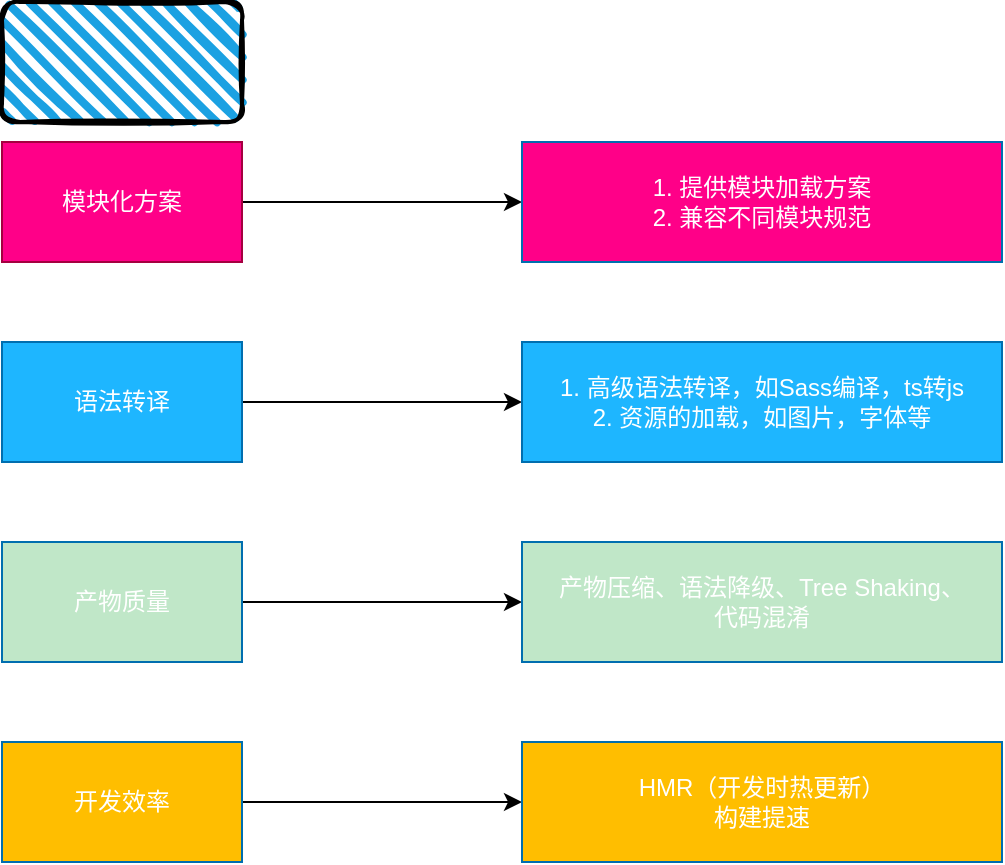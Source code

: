 <mxfile version="22.1.5" type="github">
  <diagram name="第 1 页" id="Y4cV6P7_scY6otGIJyVa">
    <mxGraphModel dx="792" dy="568" grid="1" gridSize="10" guides="1" tooltips="1" connect="1" arrows="1" fold="1" page="1" pageScale="1" pageWidth="827" pageHeight="1169" math="0" shadow="0">
      <root>
        <mxCell id="0" />
        <mxCell id="1" parent="0" />
        <mxCell id="zg1aFvB8Wxaud1rQypKM-4" style="edgeStyle=orthogonalEdgeStyle;rounded=0;orthogonalLoop=1;jettySize=auto;html=1;exitX=1;exitY=0.5;exitDx=0;exitDy=0;entryX=0;entryY=0.5;entryDx=0;entryDy=0;" edge="1" parent="1" source="zg1aFvB8Wxaud1rQypKM-1" target="zg1aFvB8Wxaud1rQypKM-3">
          <mxGeometry relative="1" as="geometry" />
        </mxCell>
        <mxCell id="zg1aFvB8Wxaud1rQypKM-1" value="模块化方案" style="rounded=0;whiteSpace=wrap;html=1;fillColor=#FF0088;fontColor=#ffffff;strokeColor=#A50040;" vertex="1" parent="1">
          <mxGeometry x="90" y="100" width="120" height="60" as="geometry" />
        </mxCell>
        <mxCell id="zg1aFvB8Wxaud1rQypKM-3" value="1. 提供模块加载方案&lt;br&gt;2. 兼容不同模块规范" style="rounded=0;whiteSpace=wrap;html=1;fillColor=#FF0088;fontColor=#ffffff;strokeColor=#006EAF;" vertex="1" parent="1">
          <mxGeometry x="350" y="100" width="240" height="60" as="geometry" />
        </mxCell>
        <mxCell id="zg1aFvB8Wxaud1rQypKM-5" style="edgeStyle=orthogonalEdgeStyle;rounded=0;orthogonalLoop=1;jettySize=auto;html=1;exitX=1;exitY=0.5;exitDx=0;exitDy=0;entryX=0;entryY=0.5;entryDx=0;entryDy=0;" edge="1" parent="1" source="zg1aFvB8Wxaud1rQypKM-6" target="zg1aFvB8Wxaud1rQypKM-7">
          <mxGeometry relative="1" as="geometry" />
        </mxCell>
        <mxCell id="zg1aFvB8Wxaud1rQypKM-6" value="语法转译" style="rounded=0;whiteSpace=wrap;html=1;fillColor=#1EB6FF;fontColor=#ffffff;strokeColor=#006EAF;" vertex="1" parent="1">
          <mxGeometry x="90" y="200" width="120" height="60" as="geometry" />
        </mxCell>
        <mxCell id="zg1aFvB8Wxaud1rQypKM-7" value="1. 高级语法转译，如Sass编译，ts转js&lt;br&gt;2. 资源的加载，如图片，字体等" style="rounded=0;whiteSpace=wrap;html=1;fillColor=#1EB6FF;fontColor=#ffffff;strokeColor=#006EAF;" vertex="1" parent="1">
          <mxGeometry x="350" y="200" width="240" height="60" as="geometry" />
        </mxCell>
        <mxCell id="zg1aFvB8Wxaud1rQypKM-8" style="edgeStyle=orthogonalEdgeStyle;rounded=0;orthogonalLoop=1;jettySize=auto;html=1;exitX=1;exitY=0.5;exitDx=0;exitDy=0;entryX=0;entryY=0.5;entryDx=0;entryDy=0;" edge="1" parent="1" source="zg1aFvB8Wxaud1rQypKM-9" target="zg1aFvB8Wxaud1rQypKM-10">
          <mxGeometry relative="1" as="geometry" />
        </mxCell>
        <mxCell id="zg1aFvB8Wxaud1rQypKM-9" value="开发效率" style="rounded=0;whiteSpace=wrap;html=1;fillColor=#ffbe00;fontColor=#ffffff;strokeColor=#006EAF;" vertex="1" parent="1">
          <mxGeometry x="90" y="400" width="120" height="60" as="geometry" />
        </mxCell>
        <mxCell id="zg1aFvB8Wxaud1rQypKM-10" value="HMR（开发时热更新）&lt;br&gt;构建提速" style="rounded=0;whiteSpace=wrap;html=1;fillColor=#ffbe00;fontColor=#ffffff;strokeColor=#006EAF;" vertex="1" parent="1">
          <mxGeometry x="350" y="400" width="240" height="60" as="geometry" />
        </mxCell>
        <mxCell id="zg1aFvB8Wxaud1rQypKM-11" style="edgeStyle=orthogonalEdgeStyle;rounded=0;orthogonalLoop=1;jettySize=auto;html=1;exitX=1;exitY=0.5;exitDx=0;exitDy=0;entryX=0;entryY=0.5;entryDx=0;entryDy=0;" edge="1" parent="1" source="zg1aFvB8Wxaud1rQypKM-12" target="zg1aFvB8Wxaud1rQypKM-13">
          <mxGeometry relative="1" as="geometry" />
        </mxCell>
        <mxCell id="zg1aFvB8Wxaud1rQypKM-12" value="产物质量" style="rounded=0;whiteSpace=wrap;html=1;fillColor=#c0e7c8;fontColor=#ffffff;strokeColor=#006EAF;" vertex="1" parent="1">
          <mxGeometry x="90" y="300" width="120" height="60" as="geometry" />
        </mxCell>
        <mxCell id="zg1aFvB8Wxaud1rQypKM-13" value="产物压缩、语法降级、Tree Shaking、&lt;br&gt;代码混淆" style="rounded=0;whiteSpace=wrap;html=1;fillColor=#c0e7c8;fontColor=#ffffff;strokeColor=#006EAF;" vertex="1" parent="1">
          <mxGeometry x="350" y="300" width="240" height="60" as="geometry" />
        </mxCell>
        <mxCell id="zg1aFvB8Wxaud1rQypKM-16" value="" style="rounded=1;whiteSpace=wrap;html=1;strokeWidth=2;fillWeight=4;hachureGap=8;hachureAngle=45;fillColor=#1ba1e2;sketch=1;" vertex="1" parent="1">
          <mxGeometry x="90" y="30" width="120" height="60" as="geometry" />
        </mxCell>
      </root>
    </mxGraphModel>
  </diagram>
</mxfile>
